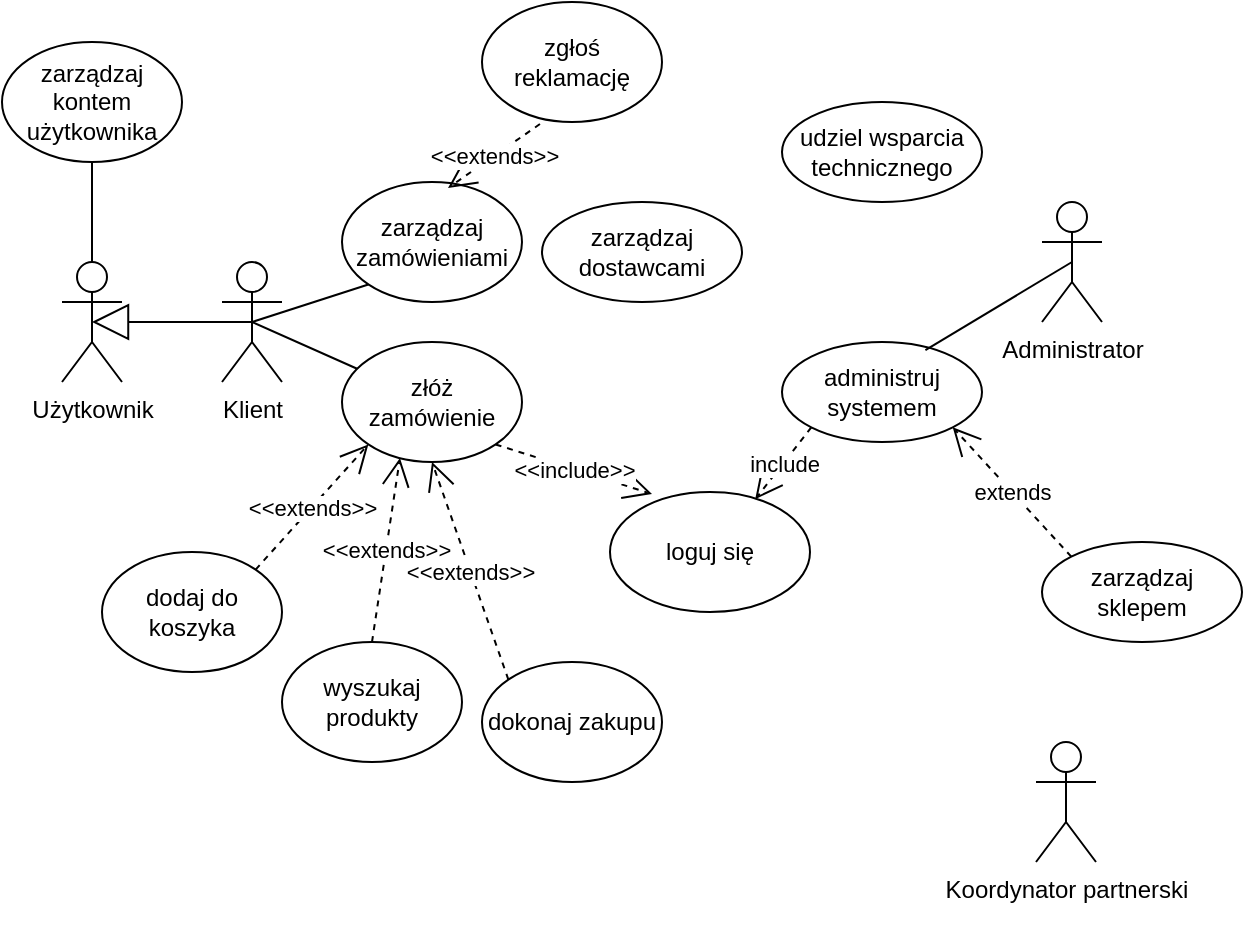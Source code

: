 <mxfile version="24.1.0" type="github">
  <diagram name="Strona-1" id="ddkchTrSO-6p45OmRP6A">
    <mxGraphModel dx="660" dy="785" grid="1" gridSize="10" guides="1" tooltips="1" connect="1" arrows="1" fold="1" page="1" pageScale="1" pageWidth="827" pageHeight="1169" math="0" shadow="0">
      <root>
        <mxCell id="0" />
        <mxCell id="1" parent="0" />
        <mxCell id="SdbDFvajUCVgvThnJawX-1" value="loguj się" style="ellipse;whiteSpace=wrap;html=1;" parent="1" vertex="1">
          <mxGeometry x="364" y="555" width="100" height="60" as="geometry" />
        </mxCell>
        <mxCell id="JuQFvX9YrrgA2miF1Yzw-1" value="Koordynator partnerski&lt;div&gt;&lt;br&gt;&lt;/div&gt;" style="shape=umlActor;verticalLabelPosition=bottom;verticalAlign=top;html=1;outlineConnect=0;" parent="1" vertex="1">
          <mxGeometry x="577" y="680" width="30" height="60" as="geometry" />
        </mxCell>
        <mxCell id="SdbDFvajUCVgvThnJawX-2" value="Klient" style="shape=umlActor;verticalLabelPosition=bottom;verticalAlign=top;html=1;" parent="1" vertex="1">
          <mxGeometry x="170" y="440" width="30" height="60" as="geometry" />
        </mxCell>
        <mxCell id="JuQFvX9YrrgA2miF1Yzw-2" value="Administrator&lt;div&gt;&lt;br&gt;&lt;/div&gt;" style="shape=umlActor;verticalLabelPosition=bottom;verticalAlign=top;html=1;outlineConnect=0;" parent="1" vertex="1">
          <mxGeometry x="580" y="410" width="30" height="60" as="geometry" />
        </mxCell>
        <mxCell id="SdbDFvajUCVgvThnJawX-4" value="" style="endArrow=none;html=1;rounded=0;entryX=0.5;entryY=0.5;entryDx=0;entryDy=0;entryPerimeter=0;" parent="1" source="SdbDFvajUCVgvThnJawX-5" target="SdbDFvajUCVgvThnJawX-2" edge="1">
          <mxGeometry width="50" height="50" relative="1" as="geometry">
            <mxPoint x="224.254" y="482.267" as="sourcePoint" />
            <mxPoint x="410" y="670" as="targetPoint" />
          </mxGeometry>
        </mxCell>
        <mxCell id="JuQFvX9YrrgA2miF1Yzw-4" value="administruj systemem" style="ellipse;whiteSpace=wrap;html=1;" parent="1" vertex="1">
          <mxGeometry x="450" y="480" width="100" height="50" as="geometry" />
        </mxCell>
        <mxCell id="SdbDFvajUCVgvThnJawX-5" value="złóż zamówienie" style="ellipse;whiteSpace=wrap;html=1;" parent="1" vertex="1">
          <mxGeometry x="230" y="480" width="90" height="60" as="geometry" />
        </mxCell>
        <mxCell id="JuQFvX9YrrgA2miF1Yzw-7" value="" style="endArrow=none;html=1;rounded=0;exitX=0.717;exitY=0.082;exitDx=0;exitDy=0;exitPerimeter=0;entryX=0.5;entryY=0.5;entryDx=0;entryDy=0;entryPerimeter=0;" parent="1" source="JuQFvX9YrrgA2miF1Yzw-4" target="JuQFvX9YrrgA2miF1Yzw-2" edge="1">
          <mxGeometry width="50" height="50" relative="1" as="geometry">
            <mxPoint x="510" y="500" as="sourcePoint" />
            <mxPoint x="560" y="450" as="targetPoint" />
          </mxGeometry>
        </mxCell>
        <mxCell id="SdbDFvajUCVgvThnJawX-6" value="&amp;lt;&amp;lt;include&amp;gt;&amp;gt;" style="endArrow=open;endSize=12;dashed=1;html=1;rounded=0;exitX=1;exitY=1;exitDx=0;exitDy=0;entryX=0.21;entryY=0.017;entryDx=0;entryDy=0;entryPerimeter=0;" parent="1" source="SdbDFvajUCVgvThnJawX-5" target="SdbDFvajUCVgvThnJawX-1" edge="1">
          <mxGeometry width="160" relative="1" as="geometry">
            <mxPoint x="320" y="730" as="sourcePoint" />
            <mxPoint x="480" y="730" as="targetPoint" />
          </mxGeometry>
        </mxCell>
        <mxCell id="JuQFvX9YrrgA2miF1Yzw-8" value="zarządzaj sklepem" style="ellipse;whiteSpace=wrap;html=1;" parent="1" vertex="1">
          <mxGeometry x="580" y="580" width="100" height="50" as="geometry" />
        </mxCell>
        <mxCell id="SdbDFvajUCVgvThnJawX-8" value="dodaj do koszyka" style="ellipse;whiteSpace=wrap;html=1;" parent="1" vertex="1">
          <mxGeometry x="110" y="585" width="90" height="60" as="geometry" />
        </mxCell>
        <mxCell id="JuQFvX9YrrgA2miF1Yzw-10" value="include" style="endArrow=open;endSize=12;dashed=1;html=1;rounded=0;exitX=0;exitY=1;exitDx=0;exitDy=0;entryX=0.726;entryY=0.061;entryDx=0;entryDy=0;entryPerimeter=0;" parent="1" source="JuQFvX9YrrgA2miF1Yzw-4" target="SdbDFvajUCVgvThnJawX-1" edge="1">
          <mxGeometry width="160" relative="1" as="geometry">
            <mxPoint x="220" y="450" as="sourcePoint" />
            <mxPoint x="260" y="500" as="targetPoint" />
          </mxGeometry>
        </mxCell>
        <mxCell id="SdbDFvajUCVgvThnJawX-9" value="&amp;lt;&amp;lt;extends&amp;gt;&amp;gt;" style="endArrow=open;endSize=12;dashed=1;html=1;rounded=0;exitX=1;exitY=0;exitDx=0;exitDy=0;entryX=0;entryY=1;entryDx=0;entryDy=0;" parent="1" source="SdbDFvajUCVgvThnJawX-8" target="SdbDFvajUCVgvThnJawX-5" edge="1">
          <mxGeometry width="160" relative="1" as="geometry">
            <mxPoint x="317" y="541" as="sourcePoint" />
            <mxPoint x="350" y="670" as="targetPoint" />
          </mxGeometry>
        </mxCell>
        <mxCell id="JuQFvX9YrrgA2miF1Yzw-14" value="extends" style="endArrow=open;endSize=12;dashed=1;html=1;rounded=0;strokeColor=default;align=center;verticalAlign=middle;fontFamily=Helvetica;fontSize=11;fontColor=default;labelBackgroundColor=default;entryX=1;entryY=1;entryDx=0;entryDy=0;exitX=0;exitY=0;exitDx=0;exitDy=0;" parent="1" source="JuQFvX9YrrgA2miF1Yzw-8" target="JuQFvX9YrrgA2miF1Yzw-4" edge="1">
          <mxGeometry width="160" relative="1" as="geometry">
            <mxPoint x="480" y="650" as="sourcePoint" />
            <mxPoint x="640" y="650" as="targetPoint" />
          </mxGeometry>
        </mxCell>
        <mxCell id="SdbDFvajUCVgvThnJawX-10" value="wyszukaj produkty" style="ellipse;whiteSpace=wrap;html=1;" parent="1" vertex="1">
          <mxGeometry x="200" y="630" width="90" height="60" as="geometry" />
        </mxCell>
        <mxCell id="JuQFvX9YrrgA2miF1Yzw-15" value="zarządzaj dostawcami" style="ellipse;whiteSpace=wrap;html=1;" parent="1" vertex="1">
          <mxGeometry x="330" y="410" width="100" height="50" as="geometry" />
        </mxCell>
        <mxCell id="SdbDFvajUCVgvThnJawX-11" value="&amp;lt;&amp;lt;extends&amp;gt;&amp;gt;" style="endArrow=open;endSize=12;dashed=1;html=1;rounded=0;exitX=0.5;exitY=0;exitDx=0;exitDy=0;entryX=0.322;entryY=0.967;entryDx=0;entryDy=0;entryPerimeter=0;" parent="1" source="SdbDFvajUCVgvThnJawX-10" target="SdbDFvajUCVgvThnJawX-5" edge="1">
          <mxGeometry width="160" relative="1" as="geometry">
            <mxPoint x="227" y="604" as="sourcePoint" />
            <mxPoint x="285" y="550" as="targetPoint" />
          </mxGeometry>
        </mxCell>
        <mxCell id="JuQFvX9YrrgA2miF1Yzw-16" value="udziel wsparcia technicznego" style="ellipse;whiteSpace=wrap;html=1;" parent="1" vertex="1">
          <mxGeometry x="450" y="360" width="100" height="50" as="geometry" />
        </mxCell>
        <mxCell id="SdbDFvajUCVgvThnJawX-12" value="dokonaj zakupu" style="ellipse;whiteSpace=wrap;html=1;" parent="1" vertex="1">
          <mxGeometry x="300" y="640" width="90" height="60" as="geometry" />
        </mxCell>
        <mxCell id="SdbDFvajUCVgvThnJawX-13" value="&amp;lt;&amp;lt;extends&amp;gt;&amp;gt;" style="endArrow=open;endSize=12;dashed=1;html=1;rounded=0;exitX=0;exitY=0;exitDx=0;exitDy=0;entryX=0.5;entryY=1;entryDx=0;entryDy=0;" parent="1" source="SdbDFvajUCVgvThnJawX-12" target="SdbDFvajUCVgvThnJawX-5" edge="1">
          <mxGeometry width="160" relative="1" as="geometry">
            <mxPoint x="265" y="640" as="sourcePoint" />
            <mxPoint x="269" y="548" as="targetPoint" />
          </mxGeometry>
        </mxCell>
        <mxCell id="SYQceFe5XX5bmk-Zttm_-1" value="zarządzaj zamówieniami" style="ellipse;whiteSpace=wrap;html=1;" parent="1" vertex="1">
          <mxGeometry x="230" y="400" width="90" height="60" as="geometry" />
        </mxCell>
        <mxCell id="SYQceFe5XX5bmk-Zttm_-2" value="" style="endArrow=none;html=1;rounded=0;entryX=0.5;entryY=0.5;entryDx=0;entryDy=0;entryPerimeter=0;exitX=0;exitY=1;exitDx=0;exitDy=0;" parent="1" source="SYQceFe5XX5bmk-Zttm_-1" target="SdbDFvajUCVgvThnJawX-2" edge="1">
          <mxGeometry width="50" height="50" relative="1" as="geometry">
            <mxPoint x="300" y="510" as="sourcePoint" />
            <mxPoint x="350" y="460" as="targetPoint" />
          </mxGeometry>
        </mxCell>
        <mxCell id="SYQceFe5XX5bmk-Zttm_-3" value="zgłoś reklamację" style="ellipse;whiteSpace=wrap;html=1;" parent="1" vertex="1">
          <mxGeometry x="300" y="310" width="90" height="60" as="geometry" />
        </mxCell>
        <mxCell id="SYQceFe5XX5bmk-Zttm_-4" value="&amp;lt;&amp;lt;extends&amp;gt;&amp;gt;" style="endArrow=open;endSize=12;dashed=1;html=1;rounded=0;exitX=0.322;exitY=1.017;exitDx=0;exitDy=0;entryX=0.589;entryY=0.05;entryDx=0;entryDy=0;entryPerimeter=0;exitPerimeter=0;" parent="1" source="SYQceFe5XX5bmk-Zttm_-3" target="SYQceFe5XX5bmk-Zttm_-1" edge="1">
          <mxGeometry width="160" relative="1" as="geometry">
            <mxPoint x="240" y="490" as="sourcePoint" />
            <mxPoint x="400" y="490" as="targetPoint" />
          </mxGeometry>
        </mxCell>
        <mxCell id="SYQceFe5XX5bmk-Zttm_-5" value="Użytkownik" style="shape=umlActor;verticalLabelPosition=bottom;verticalAlign=top;html=1;" parent="1" vertex="1">
          <mxGeometry x="90" y="440" width="30" height="60" as="geometry" />
        </mxCell>
        <mxCell id="SYQceFe5XX5bmk-Zttm_-6" value="" style="endArrow=block;endSize=16;endFill=0;html=1;rounded=0;exitX=0.5;exitY=0.5;exitDx=0;exitDy=0;exitPerimeter=0;entryX=0.5;entryY=0.5;entryDx=0;entryDy=0;entryPerimeter=0;" parent="1" source="SdbDFvajUCVgvThnJawX-2" target="SYQceFe5XX5bmk-Zttm_-5" edge="1">
          <mxGeometry width="160" relative="1" as="geometry">
            <mxPoint x="230" y="710" as="sourcePoint" />
            <mxPoint x="390" y="710" as="targetPoint" />
          </mxGeometry>
        </mxCell>
        <mxCell id="qofxUEPGcxJbh4miqbQ3-1" value="zarządzaj kontem użytkownika" style="ellipse;whiteSpace=wrap;html=1;" vertex="1" parent="1">
          <mxGeometry x="60" y="330" width="90" height="60" as="geometry" />
        </mxCell>
        <mxCell id="qofxUEPGcxJbh4miqbQ3-3" value="" style="endArrow=none;html=1;rounded=0;entryX=0.5;entryY=1;entryDx=0;entryDy=0;exitX=0.5;exitY=0;exitDx=0;exitDy=0;exitPerimeter=0;" edge="1" parent="1" source="SYQceFe5XX5bmk-Zttm_-5" target="qofxUEPGcxJbh4miqbQ3-1">
          <mxGeometry width="50" height="50" relative="1" as="geometry">
            <mxPoint x="290" y="520" as="sourcePoint" />
            <mxPoint x="340" y="470" as="targetPoint" />
          </mxGeometry>
        </mxCell>
      </root>
    </mxGraphModel>
  </diagram>
</mxfile>
